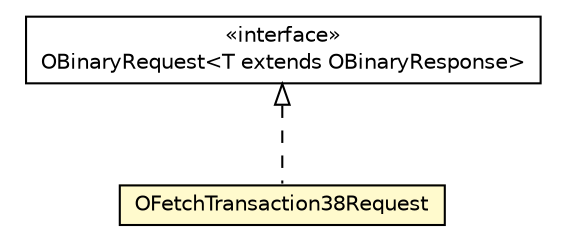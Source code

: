 #!/usr/local/bin/dot
#
# Class diagram 
# Generated by UMLGraph version R5_6-24-gf6e263 (http://www.umlgraph.org/)
#

digraph G {
	edge [fontname="Helvetica",fontsize=10,labelfontname="Helvetica",labelfontsize=10];
	node [fontname="Helvetica",fontsize=10,shape=plaintext];
	nodesep=0.25;
	ranksep=0.5;
	// com.orientechnologies.orient.client.remote.OBinaryRequest<T extends com.orientechnologies.orient.client.remote.OBinaryResponse>
	c3521043 [label=<<table title="com.orientechnologies.orient.client.remote.OBinaryRequest" border="0" cellborder="1" cellspacing="0" cellpadding="2" port="p" href="../OBinaryRequest.html">
		<tr><td><table border="0" cellspacing="0" cellpadding="1">
<tr><td align="center" balign="center"> &#171;interface&#187; </td></tr>
<tr><td align="center" balign="center"> OBinaryRequest&lt;T extends OBinaryResponse&gt; </td></tr>
		</table></td></tr>
		</table>>, URL="../OBinaryRequest.html", fontname="Helvetica", fontcolor="black", fontsize=10.0];
	// com.orientechnologies.orient.client.remote.message.OFetchTransaction38Request
	c3521183 [label=<<table title="com.orientechnologies.orient.client.remote.message.OFetchTransaction38Request" border="0" cellborder="1" cellspacing="0" cellpadding="2" port="p" bgcolor="lemonChiffon" href="./OFetchTransaction38Request.html">
		<tr><td><table border="0" cellspacing="0" cellpadding="1">
<tr><td align="center" balign="center"> OFetchTransaction38Request </td></tr>
		</table></td></tr>
		</table>>, URL="./OFetchTransaction38Request.html", fontname="Helvetica", fontcolor="black", fontsize=10.0];
	//com.orientechnologies.orient.client.remote.message.OFetchTransaction38Request implements com.orientechnologies.orient.client.remote.OBinaryRequest<T extends com.orientechnologies.orient.client.remote.OBinaryResponse>
	c3521043:p -> c3521183:p [dir=back,arrowtail=empty,style=dashed];
}

